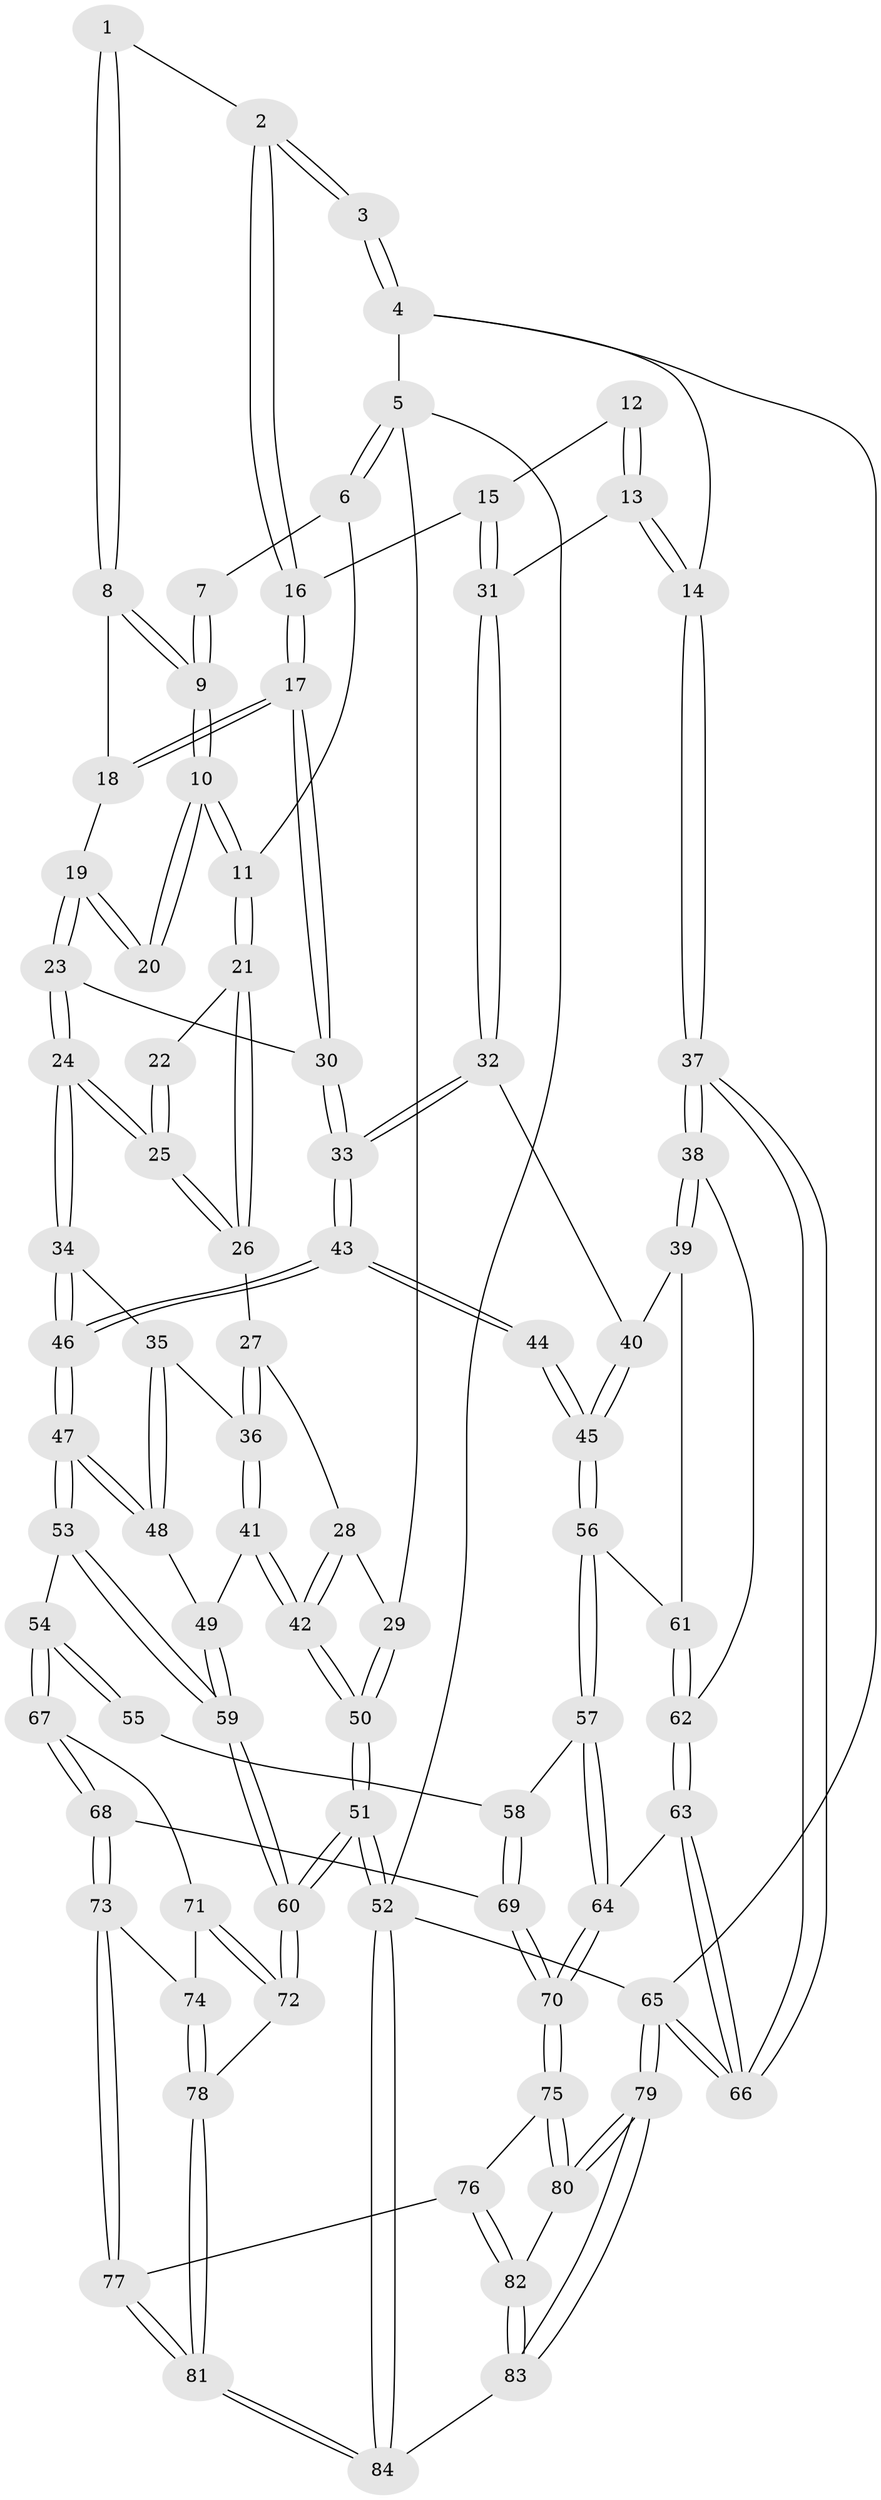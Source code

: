 // coarse degree distribution, {3: 0.34615384615384615, 4: 0.34615384615384615, 2: 0.11538461538461539, 6: 0.07692307692307693, 5: 0.11538461538461539}
// Generated by graph-tools (version 1.1) at 2025/38/03/04/25 23:38:33]
// undirected, 84 vertices, 207 edges
graph export_dot {
  node [color=gray90,style=filled];
  1 [pos="+0.501431739718076+0"];
  2 [pos="+0.7249657417954971+0"];
  3 [pos="+0.7752291572507019+0"];
  4 [pos="+1+0"];
  5 [pos="+0+0"];
  6 [pos="+0.17487541831029324+0"];
  7 [pos="+0.39021740932291954+0"];
  8 [pos="+0.4963250833480618+0.0374747776883514"];
  9 [pos="+0.38295979887938847+0.06196229538922482"];
  10 [pos="+0.38117961937791456+0.0650469975717242"];
  11 [pos="+0.3163668703421377+0.09349790264273974"];
  12 [pos="+0.8196414458723998+0"];
  13 [pos="+0.9252979616891779+0.1486826592432468"];
  14 [pos="+1+0.17248489892716745"];
  15 [pos="+0.7861177002590837+0.12960566536327736"];
  16 [pos="+0.661535835819797+0.10126119626610419"];
  17 [pos="+0.6322705704603646+0.13372529540549605"];
  18 [pos="+0.5031615654359137+0.05149693648006044"];
  19 [pos="+0.45052799213062356+0.1334524209367225"];
  20 [pos="+0.42854904859091303+0.12126890244582947"];
  21 [pos="+0.31586201353488286+0.09423709859394976"];
  22 [pos="+0.3910723318307731+0.14420127969482813"];
  23 [pos="+0.4649658486388888+0.17089482565995043"];
  24 [pos="+0.3683963793535003+0.2543409189014151"];
  25 [pos="+0.35181652001437724+0.23751814380557065"];
  26 [pos="+0.2542420471432703+0.16468154945514815"];
  27 [pos="+0.2020340635927538+0.16718231811490472"];
  28 [pos="+0.024591567628939374+0.07390545261410635"];
  29 [pos="+0+0"];
  30 [pos="+0.609691157272623+0.2091391159904481"];
  31 [pos="+0.8829032176466669+0.17275439245655375"];
  32 [pos="+0.8637969358116588+0.20836783791525673"];
  33 [pos="+0.6139547544060311+0.23637283239366427"];
  34 [pos="+0.3785479141633377+0.2945947363929746"];
  35 [pos="+0.2526533516474836+0.3385587318724303"];
  36 [pos="+0.19946024391340791+0.3274808486143261"];
  37 [pos="+1+0.3789984179015655"];
  38 [pos="+1+0.3967365055968321"];
  39 [pos="+1+0.3992197130477421"];
  40 [pos="+0.859016278448268+0.22825547796046786"];
  41 [pos="+0.1447146357097228+0.38592114035159986"];
  42 [pos="+0.09786607567557226+0.39886554284001835"];
  43 [pos="+0.612821954620155+0.25940566704677365"];
  44 [pos="+0.7024231759738452+0.36011900293181137"];
  45 [pos="+0.7890661261968761+0.39993595856839625"];
  46 [pos="+0.4432010121623581+0.3780423243906739"];
  47 [pos="+0.4322565347124954+0.47574744350219866"];
  48 [pos="+0.30229728269757417+0.4430867875316403"];
  49 [pos="+0.23800277784505952+0.45247839647705007"];
  50 [pos="+0+0.6318971466343551"];
  51 [pos="+0+0.7865205417552484"];
  52 [pos="+0+1"];
  53 [pos="+0.44620455194983416+0.518441530257456"];
  54 [pos="+0.453985633421238+0.5257903475884176"];
  55 [pos="+0.6410262821910354+0.4176956629744395"];
  56 [pos="+0.791731825607769+0.40437090360238487"];
  57 [pos="+0.7623444061082554+0.48879761842667396"];
  58 [pos="+0.6409743029887169+0.5693362413507708"];
  59 [pos="+0.17467524052083672+0.6440486871147042"];
  60 [pos="+0.03125426582064589+0.7622821538994716"];
  61 [pos="+0.8604120724824504+0.4224601230418212"];
  62 [pos="+0.9182123630659202+0.5682303790552135"];
  63 [pos="+0.9164406949904547+0.6573127091304983"];
  64 [pos="+0.8485059733807482+0.6965098785028632"];
  65 [pos="+1+1"];
  66 [pos="+1+0.6497184577082851"];
  67 [pos="+0.4684813250792476+0.5477694437496735"];
  68 [pos="+0.5330531388261618+0.6163055885809315"];
  69 [pos="+0.6124834979600218+0.5943267964706335"];
  70 [pos="+0.8419930530498676+0.7060481719901874"];
  71 [pos="+0.34572845423739146+0.7030274345631847"];
  72 [pos="+0.17731289839846895+0.8007051328113037"];
  73 [pos="+0.5381406888808451+0.7404669795723056"];
  74 [pos="+0.4557134664106588+0.7451149367504499"];
  75 [pos="+0.8282212259256384+0.7602468109509007"];
  76 [pos="+0.6058206868305075+0.8383837012721602"];
  77 [pos="+0.5639486698458137+0.8136491790358916"];
  78 [pos="+0.1908994332818881+0.8070217145333278"];
  79 [pos="+1+1"];
  80 [pos="+0.9206665769956133+0.9101452691663092"];
  81 [pos="+0.3797147763600976+0.9379251085360849"];
  82 [pos="+0.6435027024067717+0.9556619235486428"];
  83 [pos="+0.655705376507704+1"];
  84 [pos="+0.39479530679195823+1"];
  1 -- 2;
  1 -- 8;
  1 -- 8;
  2 -- 3;
  2 -- 3;
  2 -- 16;
  2 -- 16;
  3 -- 4;
  3 -- 4;
  4 -- 5;
  4 -- 14;
  4 -- 65;
  5 -- 6;
  5 -- 6;
  5 -- 29;
  5 -- 52;
  6 -- 7;
  6 -- 11;
  7 -- 9;
  7 -- 9;
  8 -- 9;
  8 -- 9;
  8 -- 18;
  9 -- 10;
  9 -- 10;
  10 -- 11;
  10 -- 11;
  10 -- 20;
  10 -- 20;
  11 -- 21;
  11 -- 21;
  12 -- 13;
  12 -- 13;
  12 -- 15;
  13 -- 14;
  13 -- 14;
  13 -- 31;
  14 -- 37;
  14 -- 37;
  15 -- 16;
  15 -- 31;
  15 -- 31;
  16 -- 17;
  16 -- 17;
  17 -- 18;
  17 -- 18;
  17 -- 30;
  17 -- 30;
  18 -- 19;
  19 -- 20;
  19 -- 20;
  19 -- 23;
  19 -- 23;
  21 -- 22;
  21 -- 26;
  21 -- 26;
  22 -- 25;
  22 -- 25;
  23 -- 24;
  23 -- 24;
  23 -- 30;
  24 -- 25;
  24 -- 25;
  24 -- 34;
  24 -- 34;
  25 -- 26;
  25 -- 26;
  26 -- 27;
  27 -- 28;
  27 -- 36;
  27 -- 36;
  28 -- 29;
  28 -- 42;
  28 -- 42;
  29 -- 50;
  29 -- 50;
  30 -- 33;
  30 -- 33;
  31 -- 32;
  31 -- 32;
  32 -- 33;
  32 -- 33;
  32 -- 40;
  33 -- 43;
  33 -- 43;
  34 -- 35;
  34 -- 46;
  34 -- 46;
  35 -- 36;
  35 -- 48;
  35 -- 48;
  36 -- 41;
  36 -- 41;
  37 -- 38;
  37 -- 38;
  37 -- 66;
  37 -- 66;
  38 -- 39;
  38 -- 39;
  38 -- 62;
  39 -- 40;
  39 -- 61;
  40 -- 45;
  40 -- 45;
  41 -- 42;
  41 -- 42;
  41 -- 49;
  42 -- 50;
  42 -- 50;
  43 -- 44;
  43 -- 44;
  43 -- 46;
  43 -- 46;
  44 -- 45;
  44 -- 45;
  45 -- 56;
  45 -- 56;
  46 -- 47;
  46 -- 47;
  47 -- 48;
  47 -- 48;
  47 -- 53;
  47 -- 53;
  48 -- 49;
  49 -- 59;
  49 -- 59;
  50 -- 51;
  50 -- 51;
  51 -- 52;
  51 -- 52;
  51 -- 60;
  51 -- 60;
  52 -- 84;
  52 -- 84;
  52 -- 65;
  53 -- 54;
  53 -- 59;
  53 -- 59;
  54 -- 55;
  54 -- 55;
  54 -- 67;
  54 -- 67;
  55 -- 58;
  56 -- 57;
  56 -- 57;
  56 -- 61;
  57 -- 58;
  57 -- 64;
  57 -- 64;
  58 -- 69;
  58 -- 69;
  59 -- 60;
  59 -- 60;
  60 -- 72;
  60 -- 72;
  61 -- 62;
  61 -- 62;
  62 -- 63;
  62 -- 63;
  63 -- 64;
  63 -- 66;
  63 -- 66;
  64 -- 70;
  64 -- 70;
  65 -- 66;
  65 -- 66;
  65 -- 79;
  65 -- 79;
  67 -- 68;
  67 -- 68;
  67 -- 71;
  68 -- 69;
  68 -- 73;
  68 -- 73;
  69 -- 70;
  69 -- 70;
  70 -- 75;
  70 -- 75;
  71 -- 72;
  71 -- 72;
  71 -- 74;
  72 -- 78;
  73 -- 74;
  73 -- 77;
  73 -- 77;
  74 -- 78;
  74 -- 78;
  75 -- 76;
  75 -- 80;
  75 -- 80;
  76 -- 77;
  76 -- 82;
  76 -- 82;
  77 -- 81;
  77 -- 81;
  78 -- 81;
  78 -- 81;
  79 -- 80;
  79 -- 80;
  79 -- 83;
  79 -- 83;
  80 -- 82;
  81 -- 84;
  81 -- 84;
  82 -- 83;
  82 -- 83;
  83 -- 84;
}
